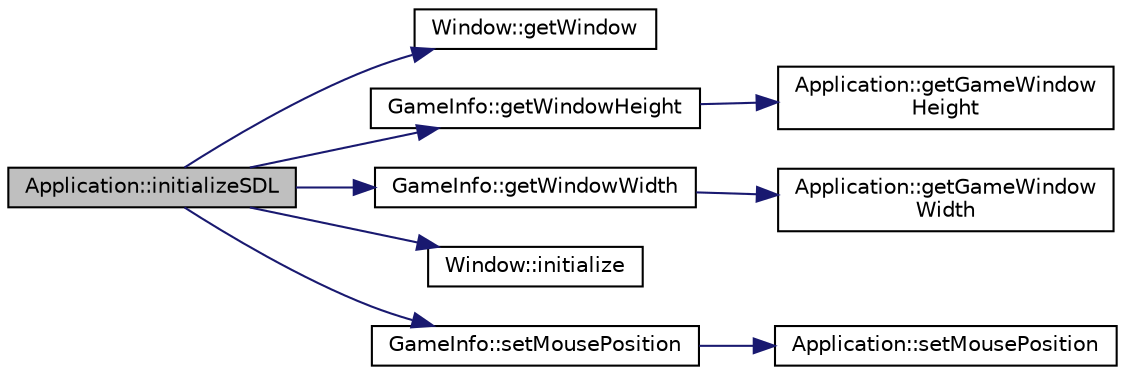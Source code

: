 digraph "Application::initializeSDL"
{
 // INTERACTIVE_SVG=YES
 // LATEX_PDF_SIZE
  edge [fontname="Helvetica",fontsize="10",labelfontname="Helvetica",labelfontsize="10"];
  node [fontname="Helvetica",fontsize="10",shape=record];
  rankdir="LR";
  Node1 [label="Application::initializeSDL",height=0.2,width=0.4,color="black", fillcolor="grey75", style="filled", fontcolor="black",tooltip=" "];
  Node1 -> Node2 [color="midnightblue",fontsize="10",style="solid",fontname="Helvetica"];
  Node2 [label="Window::getWindow",height=0.2,width=0.4,color="black", fillcolor="white", style="filled",URL="$d9/dbf/class_window.html#ac2d85f74ad9f6b6d76c158b1b98cee5b",tooltip=" "];
  Node1 -> Node3 [color="midnightblue",fontsize="10",style="solid",fontname="Helvetica"];
  Node3 [label="GameInfo::getWindowHeight",height=0.2,width=0.4,color="black", fillcolor="white", style="filled",URL="$d4/d58/namespace_game_info.html#a344c7e16ac06ee1f8458a249aac36e8e",tooltip=" "];
  Node3 -> Node4 [color="midnightblue",fontsize="10",style="solid",fontname="Helvetica"];
  Node4 [label="Application::getGameWindow\lHeight",height=0.2,width=0.4,color="black", fillcolor="white", style="filled",URL="$de/d6b/class_application.html#a0398d40c89d52bb8d6ac6ac466c5d30c",tooltip=" "];
  Node1 -> Node5 [color="midnightblue",fontsize="10",style="solid",fontname="Helvetica"];
  Node5 [label="GameInfo::getWindowWidth",height=0.2,width=0.4,color="black", fillcolor="white", style="filled",URL="$d4/d58/namespace_game_info.html#a7cf2306eb3025a60a9e2da52eefba71e",tooltip=" "];
  Node5 -> Node6 [color="midnightblue",fontsize="10",style="solid",fontname="Helvetica"];
  Node6 [label="Application::getGameWindow\lWidth",height=0.2,width=0.4,color="black", fillcolor="white", style="filled",URL="$de/d6b/class_application.html#aad8864ec1fa58ee23db7b111876d09a5",tooltip=" "];
  Node1 -> Node7 [color="midnightblue",fontsize="10",style="solid",fontname="Helvetica"];
  Node7 [label="Window::initialize",height=0.2,width=0.4,color="black", fillcolor="white", style="filled",URL="$d9/dbf/class_window.html#ab8bedded50af796c7f44603bb71ba33b",tooltip=" "];
  Node1 -> Node8 [color="midnightblue",fontsize="10",style="solid",fontname="Helvetica"];
  Node8 [label="GameInfo::setMousePosition",height=0.2,width=0.4,color="black", fillcolor="white", style="filled",URL="$d4/d58/namespace_game_info.html#aea6e21f4828393a3ae9aca0eee51c5ba",tooltip=" "];
  Node8 -> Node9 [color="midnightblue",fontsize="10",style="solid",fontname="Helvetica"];
  Node9 [label="Application::setMousePosition",height=0.2,width=0.4,color="black", fillcolor="white", style="filled",URL="$de/d6b/class_application.html#a01dc1b9c36720b31e0419c829e8000c0",tooltip=" "];
}
